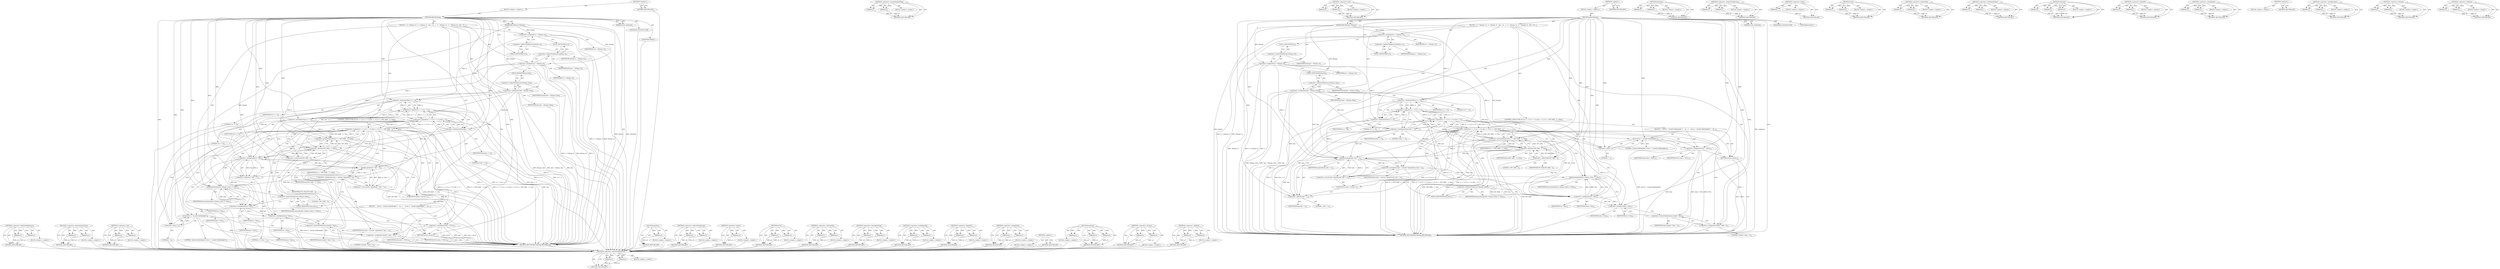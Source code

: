 digraph "&lt;operator&gt;.addition" {
vulnerable_177 [label=<(METHOD,&lt;operator&gt;.indirectIndexAccess)>];
vulnerable_178 [label=<(PARAM,p1)>];
vulnerable_179 [label=<(PARAM,p2)>];
vulnerable_180 [label=<(BLOCK,&lt;empty&gt;,&lt;empty&gt;)>];
vulnerable_181 [label=<(METHOD_RETURN,ANY)>];
vulnerable_128 [label=<(METHOD,&lt;operator&gt;.greaterEqualsThan)>];
vulnerable_129 [label=<(PARAM,p1)>];
vulnerable_130 [label=<(PARAM,p2)>];
vulnerable_131 [label=<(BLOCK,&lt;empty&gt;,&lt;empty&gt;)>];
vulnerable_132 [label=<(METHOD_RETURN,ANY)>];
vulnerable_152 [label=<(METHOD,&lt;operator&gt;.cast)>];
vulnerable_153 [label=<(PARAM,p1)>];
vulnerable_154 [label=<(PARAM,p2)>];
vulnerable_155 [label=<(BLOCK,&lt;empty&gt;,&lt;empty&gt;)>];
vulnerable_156 [label=<(METHOD_RETURN,ANY)>];
vulnerable_6 [label=<(METHOD,&lt;global&gt;)<SUB>1</SUB>>];
vulnerable_7 [label=<(BLOCK,&lt;empty&gt;,&lt;empty&gt;)<SUB>1</SUB>>];
vulnerable_8 [label=<(METHOD,JBIG2Bitmap)<SUB>1</SUB>>];
vulnerable_9 [label=<(PARAM,Guint segNumA)<SUB>1</SUB>>];
vulnerable_10 [label=<(PARAM,JBIG2Bitmap *bitmap)<SUB>1</SUB>>];
vulnerable_11 [label=<(BLOCK,{
  w = bitmap-&gt;w;
  h = bitmap-&gt;h;
  line = bi...,{
  w = bitmap-&gt;w;
  h = bitmap-&gt;h;
  line = bi...)<SUB>3</SUB>>];
vulnerable_12 [label=<(&lt;operator&gt;.assignment,w = bitmap-&gt;w)<SUB>4</SUB>>];
vulnerable_13 [label=<(IDENTIFIER,w,w = bitmap-&gt;w)<SUB>4</SUB>>];
vulnerable_14 [label=<(&lt;operator&gt;.indirectFieldAccess,bitmap-&gt;w)<SUB>4</SUB>>];
vulnerable_15 [label=<(IDENTIFIER,bitmap,w = bitmap-&gt;w)<SUB>4</SUB>>];
vulnerable_16 [label=<(FIELD_IDENTIFIER,w,w)<SUB>4</SUB>>];
vulnerable_17 [label=<(&lt;operator&gt;.assignment,h = bitmap-&gt;h)<SUB>5</SUB>>];
vulnerable_18 [label=<(IDENTIFIER,h,h = bitmap-&gt;h)<SUB>5</SUB>>];
vulnerable_19 [label=<(&lt;operator&gt;.indirectFieldAccess,bitmap-&gt;h)<SUB>5</SUB>>];
vulnerable_20 [label=<(IDENTIFIER,bitmap,h = bitmap-&gt;h)<SUB>5</SUB>>];
vulnerable_21 [label=<(FIELD_IDENTIFIER,h,h)<SUB>5</SUB>>];
vulnerable_22 [label=<(&lt;operator&gt;.assignment,line = bitmap-&gt;line)<SUB>6</SUB>>];
vulnerable_23 [label=<(IDENTIFIER,line,line = bitmap-&gt;line)<SUB>6</SUB>>];
vulnerable_24 [label=<(&lt;operator&gt;.indirectFieldAccess,bitmap-&gt;line)<SUB>6</SUB>>];
vulnerable_25 [label=<(IDENTIFIER,bitmap,line = bitmap-&gt;line)<SUB>6</SUB>>];
vulnerable_26 [label=<(FIELD_IDENTIFIER,line,line)<SUB>6</SUB>>];
vulnerable_27 [label=<(CONTROL_STRUCTURE,IF,if (w &lt;= 0 || h &lt;= 0 || line &lt;= 0 || h &gt;= (INT_MAX - 1) / line))<SUB>8</SUB>>];
vulnerable_28 [label=<(&lt;operator&gt;.logicalOr,w &lt;= 0 || h &lt;= 0 || line &lt;= 0 || h &gt;= (INT_MAX ...)<SUB>8</SUB>>];
vulnerable_29 [label=<(&lt;operator&gt;.logicalOr,w &lt;= 0 || h &lt;= 0 || line &lt;= 0)<SUB>8</SUB>>];
vulnerable_30 [label=<(&lt;operator&gt;.logicalOr,w &lt;= 0 || h &lt;= 0)<SUB>8</SUB>>];
vulnerable_31 [label=<(&lt;operator&gt;.lessEqualsThan,w &lt;= 0)<SUB>8</SUB>>];
vulnerable_32 [label=<(IDENTIFIER,w,w &lt;= 0)<SUB>8</SUB>>];
vulnerable_33 [label=<(LITERAL,0,w &lt;= 0)<SUB>8</SUB>>];
vulnerable_34 [label=<(&lt;operator&gt;.lessEqualsThan,h &lt;= 0)<SUB>8</SUB>>];
vulnerable_35 [label=<(IDENTIFIER,h,h &lt;= 0)<SUB>8</SUB>>];
vulnerable_36 [label=<(LITERAL,0,h &lt;= 0)<SUB>8</SUB>>];
vulnerable_37 [label=<(&lt;operator&gt;.lessEqualsThan,line &lt;= 0)<SUB>8</SUB>>];
vulnerable_38 [label=<(IDENTIFIER,line,line &lt;= 0)<SUB>8</SUB>>];
vulnerable_39 [label=<(LITERAL,0,line &lt;= 0)<SUB>8</SUB>>];
vulnerable_40 [label=<(&lt;operator&gt;.greaterEqualsThan,h &gt;= (INT_MAX - 1) / line)<SUB>8</SUB>>];
vulnerable_41 [label=<(IDENTIFIER,h,h &gt;= (INT_MAX - 1) / line)<SUB>8</SUB>>];
vulnerable_42 [label=<(&lt;operator&gt;.division,(INT_MAX - 1) / line)<SUB>8</SUB>>];
vulnerable_43 [label=<(&lt;operator&gt;.subtraction,INT_MAX - 1)<SUB>8</SUB>>];
vulnerable_44 [label=<(IDENTIFIER,INT_MAX,INT_MAX - 1)<SUB>8</SUB>>];
vulnerable_45 [label=<(LITERAL,1,INT_MAX - 1)<SUB>8</SUB>>];
vulnerable_46 [label=<(IDENTIFIER,line,(INT_MAX - 1) / line)<SUB>8</SUB>>];
vulnerable_47 [label=<(BLOCK,{
    error(-1, &quot;invalid width/height&quot;);
    da...,{
    error(-1, &quot;invalid width/height&quot;);
    da...)<SUB>8</SUB>>];
vulnerable_48 [label=<(error,error(-1, &quot;invalid width/height&quot;))<SUB>9</SUB>>];
vulnerable_49 [label=<(&lt;operator&gt;.minus,-1)<SUB>9</SUB>>];
vulnerable_50 [label=<(LITERAL,1,-1)<SUB>9</SUB>>];
vulnerable_51 [label=<(LITERAL,&quot;invalid width/height&quot;,error(-1, &quot;invalid width/height&quot;))<SUB>9</SUB>>];
vulnerable_52 [label=<(&lt;operator&gt;.assignment,data = NULL)<SUB>10</SUB>>];
vulnerable_53 [label=<(IDENTIFIER,data,data = NULL)<SUB>10</SUB>>];
vulnerable_54 [label=<(IDENTIFIER,NULL,data = NULL)<SUB>10</SUB>>];
vulnerable_55 [label=<(RETURN,return;,return;)<SUB>11</SUB>>];
vulnerable_56 [label=<(&lt;operator&gt;.assignment,data = (Guchar *)gmalloc(h * line + 1))<SUB>13</SUB>>];
vulnerable_57 [label=<(IDENTIFIER,data,data = (Guchar *)gmalloc(h * line + 1))<SUB>13</SUB>>];
vulnerable_58 [label=<(&lt;operator&gt;.cast,(Guchar *)gmalloc(h * line + 1))<SUB>13</SUB>>];
vulnerable_59 [label=<(UNKNOWN,Guchar *,Guchar *)<SUB>13</SUB>>];
vulnerable_60 [label=<(gmalloc,gmalloc(h * line + 1))<SUB>13</SUB>>];
vulnerable_61 [label=<(&lt;operator&gt;.addition,h * line + 1)<SUB>13</SUB>>];
vulnerable_62 [label=<(&lt;operator&gt;.multiplication,h * line)<SUB>13</SUB>>];
vulnerable_63 [label=<(IDENTIFIER,h,h * line)<SUB>13</SUB>>];
vulnerable_64 [label=<(IDENTIFIER,line,h * line)<SUB>13</SUB>>];
vulnerable_65 [label=<(LITERAL,1,h * line + 1)<SUB>13</SUB>>];
vulnerable_66 [label=<(memcpy,memcpy(data, bitmap-&gt;data, h * line))<SUB>14</SUB>>];
vulnerable_67 [label=<(IDENTIFIER,data,memcpy(data, bitmap-&gt;data, h * line))<SUB>14</SUB>>];
vulnerable_68 [label=<(&lt;operator&gt;.indirectFieldAccess,bitmap-&gt;data)<SUB>14</SUB>>];
vulnerable_69 [label=<(IDENTIFIER,bitmap,memcpy(data, bitmap-&gt;data, h * line))<SUB>14</SUB>>];
vulnerable_70 [label=<(FIELD_IDENTIFIER,data,data)<SUB>14</SUB>>];
vulnerable_71 [label=<(&lt;operator&gt;.multiplication,h * line)<SUB>14</SUB>>];
vulnerable_72 [label=<(IDENTIFIER,h,h * line)<SUB>14</SUB>>];
vulnerable_73 [label=<(IDENTIFIER,line,h * line)<SUB>14</SUB>>];
vulnerable_74 [label=<(&lt;operator&gt;.assignment,data[h * line] = 0)<SUB>15</SUB>>];
vulnerable_75 [label=<(&lt;operator&gt;.indirectIndexAccess,data[h * line])<SUB>15</SUB>>];
vulnerable_76 [label=<(IDENTIFIER,data,data[h * line] = 0)<SUB>15</SUB>>];
vulnerable_77 [label=<(&lt;operator&gt;.multiplication,h * line)<SUB>15</SUB>>];
vulnerable_78 [label=<(IDENTIFIER,h,h * line)<SUB>15</SUB>>];
vulnerable_79 [label=<(IDENTIFIER,line,h * line)<SUB>15</SUB>>];
vulnerable_80 [label=<(LITERAL,0,data[h * line] = 0)<SUB>15</SUB>>];
vulnerable_81 [label=<(MODIFIER,CONSTRUCTOR)>];
vulnerable_82 [label=<(MODIFIER,PUBLIC)>];
vulnerable_83 [label=<(METHOD_RETURN,JBIG2Bitmap.JBIG2Bitmap)<SUB>1</SUB>>];
vulnerable_85 [label=<(METHOD_RETURN,ANY)<SUB>1</SUB>>];
vulnerable_157 [label=<(METHOD,gmalloc)>];
vulnerable_158 [label=<(PARAM,p1)>];
vulnerable_159 [label=<(BLOCK,&lt;empty&gt;,&lt;empty&gt;)>];
vulnerable_160 [label=<(METHOD_RETURN,ANY)>];
vulnerable_113 [label=<(METHOD,&lt;operator&gt;.indirectFieldAccess)>];
vulnerable_114 [label=<(PARAM,p1)>];
vulnerable_115 [label=<(PARAM,p2)>];
vulnerable_116 [label=<(BLOCK,&lt;empty&gt;,&lt;empty&gt;)>];
vulnerable_117 [label=<(METHOD_RETURN,ANY)>];
vulnerable_148 [label=<(METHOD,&lt;operator&gt;.minus)>];
vulnerable_149 [label=<(PARAM,p1)>];
vulnerable_150 [label=<(BLOCK,&lt;empty&gt;,&lt;empty&gt;)>];
vulnerable_151 [label=<(METHOD_RETURN,ANY)>];
vulnerable_143 [label=<(METHOD,error)>];
vulnerable_144 [label=<(PARAM,p1)>];
vulnerable_145 [label=<(PARAM,p2)>];
vulnerable_146 [label=<(BLOCK,&lt;empty&gt;,&lt;empty&gt;)>];
vulnerable_147 [label=<(METHOD_RETURN,ANY)>];
vulnerable_138 [label=<(METHOD,&lt;operator&gt;.subtraction)>];
vulnerable_139 [label=<(PARAM,p1)>];
vulnerable_140 [label=<(PARAM,p2)>];
vulnerable_141 [label=<(BLOCK,&lt;empty&gt;,&lt;empty&gt;)>];
vulnerable_142 [label=<(METHOD_RETURN,ANY)>];
vulnerable_123 [label=<(METHOD,&lt;operator&gt;.lessEqualsThan)>];
vulnerable_124 [label=<(PARAM,p1)>];
vulnerable_125 [label=<(PARAM,p2)>];
vulnerable_126 [label=<(BLOCK,&lt;empty&gt;,&lt;empty&gt;)>];
vulnerable_127 [label=<(METHOD_RETURN,ANY)>];
vulnerable_166 [label=<(METHOD,&lt;operator&gt;.multiplication)>];
vulnerable_167 [label=<(PARAM,p1)>];
vulnerable_168 [label=<(PARAM,p2)>];
vulnerable_169 [label=<(BLOCK,&lt;empty&gt;,&lt;empty&gt;)>];
vulnerable_170 [label=<(METHOD_RETURN,ANY)>];
vulnerable_118 [label=<(METHOD,&lt;operator&gt;.logicalOr)>];
vulnerable_119 [label=<(PARAM,p1)>];
vulnerable_120 [label=<(PARAM,p2)>];
vulnerable_121 [label=<(BLOCK,&lt;empty&gt;,&lt;empty&gt;)>];
vulnerable_122 [label=<(METHOD_RETURN,ANY)>];
vulnerable_108 [label=<(METHOD,&lt;operator&gt;.assignment)>];
vulnerable_109 [label=<(PARAM,p1)>];
vulnerable_110 [label=<(PARAM,p2)>];
vulnerable_111 [label=<(BLOCK,&lt;empty&gt;,&lt;empty&gt;)>];
vulnerable_112 [label=<(METHOD_RETURN,ANY)>];
vulnerable_102 [label=<(METHOD,&lt;global&gt;)<SUB>1</SUB>>];
vulnerable_103 [label=<(BLOCK,&lt;empty&gt;,&lt;empty&gt;)>];
vulnerable_104 [label=<(METHOD_RETURN,ANY)>];
vulnerable_171 [label=<(METHOD,memcpy)>];
vulnerable_172 [label=<(PARAM,p1)>];
vulnerable_173 [label=<(PARAM,p2)>];
vulnerable_174 [label=<(PARAM,p3)>];
vulnerable_175 [label=<(BLOCK,&lt;empty&gt;,&lt;empty&gt;)>];
vulnerable_176 [label=<(METHOD_RETURN,ANY)>];
vulnerable_133 [label=<(METHOD,&lt;operator&gt;.division)>];
vulnerable_134 [label=<(PARAM,p1)>];
vulnerable_135 [label=<(PARAM,p2)>];
vulnerable_136 [label=<(BLOCK,&lt;empty&gt;,&lt;empty&gt;)>];
vulnerable_137 [label=<(METHOD_RETURN,ANY)>];
vulnerable_161 [label=<(METHOD,&lt;operator&gt;.addition)>];
vulnerable_162 [label=<(PARAM,p1)>];
vulnerable_163 [label=<(PARAM,p2)>];
vulnerable_164 [label=<(BLOCK,&lt;empty&gt;,&lt;empty&gt;)>];
vulnerable_165 [label=<(METHOD_RETURN,ANY)>];
fixed_177 [label=<(METHOD,&lt;operator&gt;.indirectIndexAccess)>];
fixed_178 [label=<(PARAM,p1)>];
fixed_179 [label=<(PARAM,p2)>];
fixed_180 [label=<(BLOCK,&lt;empty&gt;,&lt;empty&gt;)>];
fixed_181 [label=<(METHOD_RETURN,ANY)>];
fixed_127 [label=<(METHOD,&lt;operator&gt;.greaterEqualsThan)>];
fixed_128 [label=<(PARAM,p1)>];
fixed_129 [label=<(PARAM,p2)>];
fixed_130 [label=<(BLOCK,&lt;empty&gt;,&lt;empty&gt;)>];
fixed_131 [label=<(METHOD_RETURN,ANY)>];
fixed_151 [label=<(METHOD,&lt;operator&gt;.cast)>];
fixed_152 [label=<(PARAM,p1)>];
fixed_153 [label=<(PARAM,p2)>];
fixed_154 [label=<(BLOCK,&lt;empty&gt;,&lt;empty&gt;)>];
fixed_155 [label=<(METHOD_RETURN,ANY)>];
fixed_6 [label=<(METHOD,&lt;global&gt;)<SUB>1</SUB>>];
fixed_7 [label=<(BLOCK,&lt;empty&gt;,&lt;empty&gt;)<SUB>1</SUB>>];
fixed_8 [label=<(METHOD,JBIG2Bitmap)<SUB>1</SUB>>];
fixed_9 [label=<(PARAM,Guint segNumA)<SUB>1</SUB>>];
fixed_10 [label=<(PARAM,JBIG2Bitmap *bitmap)<SUB>1</SUB>>];
fixed_11 [label=<(BLOCK,{
  w = bitmap-&gt;w;
  h = bitmap-&gt;h;
  line = bi...,{
  w = bitmap-&gt;w;
  h = bitmap-&gt;h;
  line = bi...)<SUB>3</SUB>>];
fixed_12 [label=<(&lt;operator&gt;.assignment,w = bitmap-&gt;w)<SUB>4</SUB>>];
fixed_13 [label=<(IDENTIFIER,w,w = bitmap-&gt;w)<SUB>4</SUB>>];
fixed_14 [label=<(&lt;operator&gt;.indirectFieldAccess,bitmap-&gt;w)<SUB>4</SUB>>];
fixed_15 [label=<(IDENTIFIER,bitmap,w = bitmap-&gt;w)<SUB>4</SUB>>];
fixed_16 [label=<(FIELD_IDENTIFIER,w,w)<SUB>4</SUB>>];
fixed_17 [label=<(&lt;operator&gt;.assignment,h = bitmap-&gt;h)<SUB>5</SUB>>];
fixed_18 [label=<(IDENTIFIER,h,h = bitmap-&gt;h)<SUB>5</SUB>>];
fixed_19 [label=<(&lt;operator&gt;.indirectFieldAccess,bitmap-&gt;h)<SUB>5</SUB>>];
fixed_20 [label=<(IDENTIFIER,bitmap,h = bitmap-&gt;h)<SUB>5</SUB>>];
fixed_21 [label=<(FIELD_IDENTIFIER,h,h)<SUB>5</SUB>>];
fixed_22 [label=<(&lt;operator&gt;.assignment,line = bitmap-&gt;line)<SUB>6</SUB>>];
fixed_23 [label=<(IDENTIFIER,line,line = bitmap-&gt;line)<SUB>6</SUB>>];
fixed_24 [label=<(&lt;operator&gt;.indirectFieldAccess,bitmap-&gt;line)<SUB>6</SUB>>];
fixed_25 [label=<(IDENTIFIER,bitmap,line = bitmap-&gt;line)<SUB>6</SUB>>];
fixed_26 [label=<(FIELD_IDENTIFIER,line,line)<SUB>6</SUB>>];
fixed_27 [label=<(CONTROL_STRUCTURE,IF,if (w &lt;= 0 || h &lt;= 0 || line &lt;= 0 || h &gt;= (INT_MAX - 1) / line))<SUB>8</SUB>>];
fixed_28 [label=<(&lt;operator&gt;.logicalOr,w &lt;= 0 || h &lt;= 0 || line &lt;= 0 || h &gt;= (INT_MAX ...)<SUB>8</SUB>>];
fixed_29 [label=<(&lt;operator&gt;.logicalOr,w &lt;= 0 || h &lt;= 0 || line &lt;= 0)<SUB>8</SUB>>];
fixed_30 [label=<(&lt;operator&gt;.logicalOr,w &lt;= 0 || h &lt;= 0)<SUB>8</SUB>>];
fixed_31 [label=<(&lt;operator&gt;.lessEqualsThan,w &lt;= 0)<SUB>8</SUB>>];
fixed_32 [label=<(IDENTIFIER,w,w &lt;= 0)<SUB>8</SUB>>];
fixed_33 [label=<(LITERAL,0,w &lt;= 0)<SUB>8</SUB>>];
fixed_34 [label=<(&lt;operator&gt;.lessEqualsThan,h &lt;= 0)<SUB>8</SUB>>];
fixed_35 [label=<(IDENTIFIER,h,h &lt;= 0)<SUB>8</SUB>>];
fixed_36 [label=<(LITERAL,0,h &lt;= 0)<SUB>8</SUB>>];
fixed_37 [label=<(&lt;operator&gt;.lessEqualsThan,line &lt;= 0)<SUB>8</SUB>>];
fixed_38 [label=<(IDENTIFIER,line,line &lt;= 0)<SUB>8</SUB>>];
fixed_39 [label=<(LITERAL,0,line &lt;= 0)<SUB>8</SUB>>];
fixed_40 [label=<(&lt;operator&gt;.greaterEqualsThan,h &gt;= (INT_MAX - 1) / line)<SUB>8</SUB>>];
fixed_41 [label=<(IDENTIFIER,h,h &gt;= (INT_MAX - 1) / line)<SUB>8</SUB>>];
fixed_42 [label=<(&lt;operator&gt;.division,(INT_MAX - 1) / line)<SUB>8</SUB>>];
fixed_43 [label=<(&lt;operator&gt;.subtraction,INT_MAX - 1)<SUB>8</SUB>>];
fixed_44 [label=<(IDENTIFIER,INT_MAX,INT_MAX - 1)<SUB>8</SUB>>];
fixed_45 [label=<(LITERAL,1,INT_MAX - 1)<SUB>8</SUB>>];
fixed_46 [label=<(IDENTIFIER,line,(INT_MAX - 1) / line)<SUB>8</SUB>>];
fixed_47 [label=<(BLOCK,{
    error(-1, &quot;invalid width/height&quot;);
    da...,{
    error(-1, &quot;invalid width/height&quot;);
    da...)<SUB>8</SUB>>];
fixed_48 [label=<(error,error(-1, &quot;invalid width/height&quot;))<SUB>9</SUB>>];
fixed_49 [label=<(&lt;operator&gt;.minus,-1)<SUB>9</SUB>>];
fixed_50 [label=<(LITERAL,1,-1)<SUB>9</SUB>>];
fixed_51 [label=<(LITERAL,&quot;invalid width/height&quot;,error(-1, &quot;invalid width/height&quot;))<SUB>9</SUB>>];
fixed_52 [label=<(&lt;operator&gt;.assignment,data = NULL)<SUB>10</SUB>>];
fixed_53 [label=<(IDENTIFIER,data,data = NULL)<SUB>10</SUB>>];
fixed_54 [label=<(IDENTIFIER,NULL,data = NULL)<SUB>10</SUB>>];
fixed_55 [label=<(RETURN,return;,return;)<SUB>11</SUB>>];
fixed_56 [label=<(&lt;operator&gt;.assignment,data = (Guchar *)gmallocn(h, line + 1))<SUB>13</SUB>>];
fixed_57 [label=<(IDENTIFIER,data,data = (Guchar *)gmallocn(h, line + 1))<SUB>13</SUB>>];
fixed_58 [label=<(&lt;operator&gt;.cast,(Guchar *)gmallocn(h, line + 1))<SUB>13</SUB>>];
fixed_59 [label=<(UNKNOWN,Guchar *,Guchar *)<SUB>13</SUB>>];
fixed_60 [label=<(gmallocn,gmallocn(h, line + 1))<SUB>13</SUB>>];
fixed_61 [label=<(IDENTIFIER,h,gmallocn(h, line + 1))<SUB>13</SUB>>];
fixed_62 [label=<(&lt;operator&gt;.addition,line + 1)<SUB>13</SUB>>];
fixed_63 [label=<(IDENTIFIER,line,line + 1)<SUB>13</SUB>>];
fixed_64 [label=<(LITERAL,1,line + 1)<SUB>13</SUB>>];
fixed_65 [label=<(memcpy,memcpy(data, bitmap-&gt;data, h * line))<SUB>14</SUB>>];
fixed_66 [label=<(IDENTIFIER,data,memcpy(data, bitmap-&gt;data, h * line))<SUB>14</SUB>>];
fixed_67 [label=<(&lt;operator&gt;.indirectFieldAccess,bitmap-&gt;data)<SUB>14</SUB>>];
fixed_68 [label=<(IDENTIFIER,bitmap,memcpy(data, bitmap-&gt;data, h * line))<SUB>14</SUB>>];
fixed_69 [label=<(FIELD_IDENTIFIER,data,data)<SUB>14</SUB>>];
fixed_70 [label=<(&lt;operator&gt;.multiplication,h * line)<SUB>14</SUB>>];
fixed_71 [label=<(IDENTIFIER,h,h * line)<SUB>14</SUB>>];
fixed_72 [label=<(IDENTIFIER,line,h * line)<SUB>14</SUB>>];
fixed_73 [label=<(&lt;operator&gt;.assignment,data[h * line] = 0)<SUB>15</SUB>>];
fixed_74 [label=<(&lt;operator&gt;.indirectIndexAccess,data[h * line])<SUB>15</SUB>>];
fixed_75 [label=<(IDENTIFIER,data,data[h * line] = 0)<SUB>15</SUB>>];
fixed_76 [label=<(&lt;operator&gt;.multiplication,h * line)<SUB>15</SUB>>];
fixed_77 [label=<(IDENTIFIER,h,h * line)<SUB>15</SUB>>];
fixed_78 [label=<(IDENTIFIER,line,h * line)<SUB>15</SUB>>];
fixed_79 [label=<(LITERAL,0,data[h * line] = 0)<SUB>15</SUB>>];
fixed_80 [label=<(MODIFIER,CONSTRUCTOR)>];
fixed_81 [label=<(MODIFIER,PUBLIC)>];
fixed_82 [label=<(METHOD_RETURN,JBIG2Bitmap.JBIG2Bitmap)<SUB>1</SUB>>];
fixed_84 [label=<(METHOD_RETURN,ANY)<SUB>1</SUB>>];
fixed_156 [label=<(METHOD,gmallocn)>];
fixed_157 [label=<(PARAM,p1)>];
fixed_158 [label=<(PARAM,p2)>];
fixed_159 [label=<(BLOCK,&lt;empty&gt;,&lt;empty&gt;)>];
fixed_160 [label=<(METHOD_RETURN,ANY)>];
fixed_112 [label=<(METHOD,&lt;operator&gt;.indirectFieldAccess)>];
fixed_113 [label=<(PARAM,p1)>];
fixed_114 [label=<(PARAM,p2)>];
fixed_115 [label=<(BLOCK,&lt;empty&gt;,&lt;empty&gt;)>];
fixed_116 [label=<(METHOD_RETURN,ANY)>];
fixed_147 [label=<(METHOD,&lt;operator&gt;.minus)>];
fixed_148 [label=<(PARAM,p1)>];
fixed_149 [label=<(BLOCK,&lt;empty&gt;,&lt;empty&gt;)>];
fixed_150 [label=<(METHOD_RETURN,ANY)>];
fixed_142 [label=<(METHOD,error)>];
fixed_143 [label=<(PARAM,p1)>];
fixed_144 [label=<(PARAM,p2)>];
fixed_145 [label=<(BLOCK,&lt;empty&gt;,&lt;empty&gt;)>];
fixed_146 [label=<(METHOD_RETURN,ANY)>];
fixed_137 [label=<(METHOD,&lt;operator&gt;.subtraction)>];
fixed_138 [label=<(PARAM,p1)>];
fixed_139 [label=<(PARAM,p2)>];
fixed_140 [label=<(BLOCK,&lt;empty&gt;,&lt;empty&gt;)>];
fixed_141 [label=<(METHOD_RETURN,ANY)>];
fixed_122 [label=<(METHOD,&lt;operator&gt;.lessEqualsThan)>];
fixed_123 [label=<(PARAM,p1)>];
fixed_124 [label=<(PARAM,p2)>];
fixed_125 [label=<(BLOCK,&lt;empty&gt;,&lt;empty&gt;)>];
fixed_126 [label=<(METHOD_RETURN,ANY)>];
fixed_166 [label=<(METHOD,memcpy)>];
fixed_167 [label=<(PARAM,p1)>];
fixed_168 [label=<(PARAM,p2)>];
fixed_169 [label=<(PARAM,p3)>];
fixed_170 [label=<(BLOCK,&lt;empty&gt;,&lt;empty&gt;)>];
fixed_171 [label=<(METHOD_RETURN,ANY)>];
fixed_117 [label=<(METHOD,&lt;operator&gt;.logicalOr)>];
fixed_118 [label=<(PARAM,p1)>];
fixed_119 [label=<(PARAM,p2)>];
fixed_120 [label=<(BLOCK,&lt;empty&gt;,&lt;empty&gt;)>];
fixed_121 [label=<(METHOD_RETURN,ANY)>];
fixed_107 [label=<(METHOD,&lt;operator&gt;.assignment)>];
fixed_108 [label=<(PARAM,p1)>];
fixed_109 [label=<(PARAM,p2)>];
fixed_110 [label=<(BLOCK,&lt;empty&gt;,&lt;empty&gt;)>];
fixed_111 [label=<(METHOD_RETURN,ANY)>];
fixed_101 [label=<(METHOD,&lt;global&gt;)<SUB>1</SUB>>];
fixed_102 [label=<(BLOCK,&lt;empty&gt;,&lt;empty&gt;)>];
fixed_103 [label=<(METHOD_RETURN,ANY)>];
fixed_172 [label=<(METHOD,&lt;operator&gt;.multiplication)>];
fixed_173 [label=<(PARAM,p1)>];
fixed_174 [label=<(PARAM,p2)>];
fixed_175 [label=<(BLOCK,&lt;empty&gt;,&lt;empty&gt;)>];
fixed_176 [label=<(METHOD_RETURN,ANY)>];
fixed_132 [label=<(METHOD,&lt;operator&gt;.division)>];
fixed_133 [label=<(PARAM,p1)>];
fixed_134 [label=<(PARAM,p2)>];
fixed_135 [label=<(BLOCK,&lt;empty&gt;,&lt;empty&gt;)>];
fixed_136 [label=<(METHOD_RETURN,ANY)>];
fixed_161 [label=<(METHOD,&lt;operator&gt;.addition)>];
fixed_162 [label=<(PARAM,p1)>];
fixed_163 [label=<(PARAM,p2)>];
fixed_164 [label=<(BLOCK,&lt;empty&gt;,&lt;empty&gt;)>];
fixed_165 [label=<(METHOD_RETURN,ANY)>];
vulnerable_177 -> vulnerable_178  [key=0, label="AST: "];
vulnerable_177 -> vulnerable_178  [key=1, label="DDG: "];
vulnerable_177 -> vulnerable_180  [key=0, label="AST: "];
vulnerable_177 -> vulnerable_179  [key=0, label="AST: "];
vulnerable_177 -> vulnerable_179  [key=1, label="DDG: "];
vulnerable_177 -> vulnerable_181  [key=0, label="AST: "];
vulnerable_177 -> vulnerable_181  [key=1, label="CFG: "];
vulnerable_178 -> vulnerable_181  [key=0, label="DDG: p1"];
vulnerable_179 -> vulnerable_181  [key=0, label="DDG: p2"];
vulnerable_180 -> fixed_177  [key=0];
vulnerable_181 -> fixed_177  [key=0];
vulnerable_128 -> vulnerable_129  [key=0, label="AST: "];
vulnerable_128 -> vulnerable_129  [key=1, label="DDG: "];
vulnerable_128 -> vulnerable_131  [key=0, label="AST: "];
vulnerable_128 -> vulnerable_130  [key=0, label="AST: "];
vulnerable_128 -> vulnerable_130  [key=1, label="DDG: "];
vulnerable_128 -> vulnerable_132  [key=0, label="AST: "];
vulnerable_128 -> vulnerable_132  [key=1, label="CFG: "];
vulnerable_129 -> vulnerable_132  [key=0, label="DDG: p1"];
vulnerable_130 -> vulnerable_132  [key=0, label="DDG: p2"];
vulnerable_131 -> fixed_177  [key=0];
vulnerable_132 -> fixed_177  [key=0];
vulnerable_152 -> vulnerable_153  [key=0, label="AST: "];
vulnerable_152 -> vulnerable_153  [key=1, label="DDG: "];
vulnerable_152 -> vulnerable_155  [key=0, label="AST: "];
vulnerable_152 -> vulnerable_154  [key=0, label="AST: "];
vulnerable_152 -> vulnerable_154  [key=1, label="DDG: "];
vulnerable_152 -> vulnerable_156  [key=0, label="AST: "];
vulnerable_152 -> vulnerable_156  [key=1, label="CFG: "];
vulnerable_153 -> vulnerable_156  [key=0, label="DDG: p1"];
vulnerable_154 -> vulnerable_156  [key=0, label="DDG: p2"];
vulnerable_155 -> fixed_177  [key=0];
vulnerable_156 -> fixed_177  [key=0];
vulnerable_6 -> vulnerable_7  [key=0, label="AST: "];
vulnerable_6 -> vulnerable_85  [key=0, label="AST: "];
vulnerable_6 -> vulnerable_85  [key=1, label="CFG: "];
vulnerable_7 -> vulnerable_8  [key=0, label="AST: "];
vulnerable_8 -> vulnerable_9  [key=0, label="AST: "];
vulnerable_8 -> vulnerable_9  [key=1, label="DDG: "];
vulnerable_8 -> vulnerable_10  [key=0, label="AST: "];
vulnerable_8 -> vulnerable_10  [key=1, label="DDG: "];
vulnerable_8 -> vulnerable_11  [key=0, label="AST: "];
vulnerable_8 -> vulnerable_81  [key=0, label="AST: "];
vulnerable_8 -> vulnerable_82  [key=0, label="AST: "];
vulnerable_8 -> vulnerable_83  [key=0, label="AST: "];
vulnerable_8 -> vulnerable_16  [key=0, label="CFG: "];
vulnerable_8 -> vulnerable_74  [key=0, label="DDG: "];
vulnerable_8 -> vulnerable_66  [key=0, label="DDG: "];
vulnerable_8 -> vulnerable_52  [key=0, label="DDG: "];
vulnerable_8 -> vulnerable_55  [key=0, label="DDG: "];
vulnerable_8 -> vulnerable_71  [key=0, label="DDG: "];
vulnerable_8 -> vulnerable_40  [key=0, label="DDG: "];
vulnerable_8 -> vulnerable_48  [key=0, label="DDG: "];
vulnerable_8 -> vulnerable_60  [key=0, label="DDG: "];
vulnerable_8 -> vulnerable_77  [key=0, label="DDG: "];
vulnerable_8 -> vulnerable_37  [key=0, label="DDG: "];
vulnerable_8 -> vulnerable_42  [key=0, label="DDG: "];
vulnerable_8 -> vulnerable_49  [key=0, label="DDG: "];
vulnerable_8 -> vulnerable_61  [key=0, label="DDG: "];
vulnerable_8 -> vulnerable_31  [key=0, label="DDG: "];
vulnerable_8 -> vulnerable_34  [key=0, label="DDG: "];
vulnerable_8 -> vulnerable_43  [key=0, label="DDG: "];
vulnerable_8 -> vulnerable_62  [key=0, label="DDG: "];
vulnerable_9 -> vulnerable_83  [key=0, label="DDG: segNumA"];
vulnerable_10 -> vulnerable_83  [key=0, label="DDG: bitmap"];
vulnerable_10 -> vulnerable_12  [key=0, label="DDG: bitmap"];
vulnerable_10 -> vulnerable_17  [key=0, label="DDG: bitmap"];
vulnerable_10 -> vulnerable_22  [key=0, label="DDG: bitmap"];
vulnerable_10 -> vulnerable_66  [key=0, label="DDG: bitmap"];
vulnerable_11 -> vulnerable_12  [key=0, label="AST: "];
vulnerable_11 -> vulnerable_17  [key=0, label="AST: "];
vulnerable_11 -> vulnerable_22  [key=0, label="AST: "];
vulnerable_11 -> vulnerable_27  [key=0, label="AST: "];
vulnerable_11 -> vulnerable_56  [key=0, label="AST: "];
vulnerable_11 -> vulnerable_66  [key=0, label="AST: "];
vulnerable_11 -> vulnerable_74  [key=0, label="AST: "];
vulnerable_12 -> vulnerable_13  [key=0, label="AST: "];
vulnerable_12 -> vulnerable_14  [key=0, label="AST: "];
vulnerable_12 -> vulnerable_21  [key=0, label="CFG: "];
vulnerable_12 -> vulnerable_83  [key=0, label="DDG: bitmap-&gt;w"];
vulnerable_12 -> vulnerable_83  [key=1, label="DDG: w = bitmap-&gt;w"];
vulnerable_12 -> vulnerable_31  [key=0, label="DDG: w"];
vulnerable_13 -> fixed_177  [key=0];
vulnerable_14 -> vulnerable_15  [key=0, label="AST: "];
vulnerable_14 -> vulnerable_16  [key=0, label="AST: "];
vulnerable_14 -> vulnerable_12  [key=0, label="CFG: "];
vulnerable_15 -> fixed_177  [key=0];
vulnerable_16 -> vulnerable_14  [key=0, label="CFG: "];
vulnerable_17 -> vulnerable_18  [key=0, label="AST: "];
vulnerable_17 -> vulnerable_19  [key=0, label="AST: "];
vulnerable_17 -> vulnerable_26  [key=0, label="CFG: "];
vulnerable_17 -> vulnerable_83  [key=0, label="DDG: h"];
vulnerable_17 -> vulnerable_83  [key=1, label="DDG: bitmap-&gt;h"];
vulnerable_17 -> vulnerable_83  [key=2, label="DDG: h = bitmap-&gt;h"];
vulnerable_17 -> vulnerable_40  [key=0, label="DDG: h"];
vulnerable_17 -> vulnerable_34  [key=0, label="DDG: h"];
vulnerable_17 -> vulnerable_62  [key=0, label="DDG: h"];
vulnerable_18 -> fixed_177  [key=0];
vulnerable_19 -> vulnerable_20  [key=0, label="AST: "];
vulnerable_19 -> vulnerable_21  [key=0, label="AST: "];
vulnerable_19 -> vulnerable_17  [key=0, label="CFG: "];
vulnerable_20 -> fixed_177  [key=0];
vulnerable_21 -> vulnerable_19  [key=0, label="CFG: "];
vulnerable_22 -> vulnerable_23  [key=0, label="AST: "];
vulnerable_22 -> vulnerable_24  [key=0, label="AST: "];
vulnerable_22 -> vulnerable_31  [key=0, label="CFG: "];
vulnerable_22 -> vulnerable_83  [key=0, label="DDG: line"];
vulnerable_22 -> vulnerable_83  [key=1, label="DDG: bitmap-&gt;line"];
vulnerable_22 -> vulnerable_83  [key=2, label="DDG: line = bitmap-&gt;line"];
vulnerable_22 -> vulnerable_37  [key=0, label="DDG: line"];
vulnerable_22 -> vulnerable_42  [key=0, label="DDG: line"];
vulnerable_22 -> vulnerable_62  [key=0, label="DDG: line"];
vulnerable_23 -> fixed_177  [key=0];
vulnerable_24 -> vulnerable_25  [key=0, label="AST: "];
vulnerable_24 -> vulnerable_26  [key=0, label="AST: "];
vulnerable_24 -> vulnerable_22  [key=0, label="CFG: "];
vulnerable_25 -> fixed_177  [key=0];
vulnerable_26 -> vulnerable_24  [key=0, label="CFG: "];
vulnerable_27 -> vulnerable_28  [key=0, label="AST: "];
vulnerable_27 -> vulnerable_47  [key=0, label="AST: "];
vulnerable_28 -> vulnerable_29  [key=0, label="AST: "];
vulnerable_28 -> vulnerable_40  [key=0, label="AST: "];
vulnerable_28 -> vulnerable_49  [key=0, label="CFG: "];
vulnerable_28 -> vulnerable_49  [key=1, label="CDG: "];
vulnerable_28 -> vulnerable_59  [key=0, label="CFG: "];
vulnerable_28 -> vulnerable_59  [key=1, label="CDG: "];
vulnerable_28 -> vulnerable_83  [key=0, label="DDG: w &lt;= 0 || h &lt;= 0 || line &lt;= 0"];
vulnerable_28 -> vulnerable_83  [key=1, label="DDG: h &gt;= (INT_MAX - 1) / line"];
vulnerable_28 -> vulnerable_83  [key=2, label="DDG: w &lt;= 0 || h &lt;= 0 || line &lt;= 0 || h &gt;= (INT_MAX - 1) / line"];
vulnerable_28 -> vulnerable_48  [key=0, label="CDG: "];
vulnerable_28 -> vulnerable_58  [key=0, label="CDG: "];
vulnerable_28 -> vulnerable_68  [key=0, label="CDG: "];
vulnerable_28 -> vulnerable_60  [key=0, label="CDG: "];
vulnerable_28 -> vulnerable_61  [key=0, label="CDG: "];
vulnerable_28 -> vulnerable_77  [key=0, label="CDG: "];
vulnerable_28 -> vulnerable_66  [key=0, label="CDG: "];
vulnerable_28 -> vulnerable_71  [key=0, label="CDG: "];
vulnerable_28 -> vulnerable_75  [key=0, label="CDG: "];
vulnerable_28 -> vulnerable_52  [key=0, label="CDG: "];
vulnerable_28 -> vulnerable_56  [key=0, label="CDG: "];
vulnerable_28 -> vulnerable_70  [key=0, label="CDG: "];
vulnerable_28 -> vulnerable_74  [key=0, label="CDG: "];
vulnerable_28 -> vulnerable_55  [key=0, label="CDG: "];
vulnerable_28 -> vulnerable_62  [key=0, label="CDG: "];
vulnerable_29 -> vulnerable_30  [key=0, label="AST: "];
vulnerable_29 -> vulnerable_37  [key=0, label="AST: "];
vulnerable_29 -> vulnerable_28  [key=0, label="CFG: "];
vulnerable_29 -> vulnerable_28  [key=1, label="DDG: w &lt;= 0 || h &lt;= 0"];
vulnerable_29 -> vulnerable_28  [key=2, label="DDG: line &lt;= 0"];
vulnerable_29 -> vulnerable_43  [key=0, label="CFG: "];
vulnerable_29 -> vulnerable_43  [key=1, label="CDG: "];
vulnerable_29 -> vulnerable_83  [key=0, label="DDG: w &lt;= 0 || h &lt;= 0"];
vulnerable_29 -> vulnerable_83  [key=1, label="DDG: line &lt;= 0"];
vulnerable_29 -> vulnerable_42  [key=0, label="CDG: "];
vulnerable_29 -> vulnerable_40  [key=0, label="CDG: "];
vulnerable_30 -> vulnerable_31  [key=0, label="AST: "];
vulnerable_30 -> vulnerable_34  [key=0, label="AST: "];
vulnerable_30 -> vulnerable_29  [key=0, label="CFG: "];
vulnerable_30 -> vulnerable_29  [key=1, label="DDG: w &lt;= 0"];
vulnerable_30 -> vulnerable_29  [key=2, label="DDG: h &lt;= 0"];
vulnerable_30 -> vulnerable_37  [key=0, label="CFG: "];
vulnerable_30 -> vulnerable_37  [key=1, label="CDG: "];
vulnerable_30 -> vulnerable_83  [key=0, label="DDG: w &lt;= 0"];
vulnerable_30 -> vulnerable_83  [key=1, label="DDG: h &lt;= 0"];
vulnerable_31 -> vulnerable_32  [key=0, label="AST: "];
vulnerable_31 -> vulnerable_33  [key=0, label="AST: "];
vulnerable_31 -> vulnerable_30  [key=0, label="CFG: "];
vulnerable_31 -> vulnerable_30  [key=1, label="DDG: w"];
vulnerable_31 -> vulnerable_30  [key=2, label="DDG: 0"];
vulnerable_31 -> vulnerable_34  [key=0, label="CFG: "];
vulnerable_31 -> vulnerable_34  [key=1, label="CDG: "];
vulnerable_31 -> vulnerable_83  [key=0, label="DDG: w"];
vulnerable_32 -> fixed_177  [key=0];
vulnerable_33 -> fixed_177  [key=0];
vulnerable_34 -> vulnerable_35  [key=0, label="AST: "];
vulnerable_34 -> vulnerable_36  [key=0, label="AST: "];
vulnerable_34 -> vulnerable_30  [key=0, label="CFG: "];
vulnerable_34 -> vulnerable_30  [key=1, label="DDG: h"];
vulnerable_34 -> vulnerable_30  [key=2, label="DDG: 0"];
vulnerable_34 -> vulnerable_83  [key=0, label="DDG: h"];
vulnerable_34 -> vulnerable_40  [key=0, label="DDG: h"];
vulnerable_34 -> vulnerable_62  [key=0, label="DDG: h"];
vulnerable_35 -> fixed_177  [key=0];
vulnerable_36 -> fixed_177  [key=0];
vulnerable_37 -> vulnerable_38  [key=0, label="AST: "];
vulnerable_37 -> vulnerable_39  [key=0, label="AST: "];
vulnerable_37 -> vulnerable_29  [key=0, label="CFG: "];
vulnerable_37 -> vulnerable_29  [key=1, label="DDG: line"];
vulnerable_37 -> vulnerable_29  [key=2, label="DDG: 0"];
vulnerable_37 -> vulnerable_83  [key=0, label="DDG: line"];
vulnerable_37 -> vulnerable_42  [key=0, label="DDG: line"];
vulnerable_37 -> vulnerable_62  [key=0, label="DDG: line"];
vulnerable_38 -> fixed_177  [key=0];
vulnerable_39 -> fixed_177  [key=0];
vulnerable_40 -> vulnerable_41  [key=0, label="AST: "];
vulnerable_40 -> vulnerable_42  [key=0, label="AST: "];
vulnerable_40 -> vulnerable_28  [key=0, label="CFG: "];
vulnerable_40 -> vulnerable_28  [key=1, label="DDG: h"];
vulnerable_40 -> vulnerable_28  [key=2, label="DDG: (INT_MAX - 1) / line"];
vulnerable_40 -> vulnerable_83  [key=0, label="DDG: h"];
vulnerable_40 -> vulnerable_83  [key=1, label="DDG: (INT_MAX - 1) / line"];
vulnerable_40 -> vulnerable_62  [key=0, label="DDG: h"];
vulnerable_41 -> fixed_177  [key=0];
vulnerable_42 -> vulnerable_43  [key=0, label="AST: "];
vulnerable_42 -> vulnerable_46  [key=0, label="AST: "];
vulnerable_42 -> vulnerable_40  [key=0, label="CFG: "];
vulnerable_42 -> vulnerable_40  [key=1, label="DDG: INT_MAX - 1"];
vulnerable_42 -> vulnerable_40  [key=2, label="DDG: line"];
vulnerable_42 -> vulnerable_83  [key=0, label="DDG: INT_MAX - 1"];
vulnerable_42 -> vulnerable_83  [key=1, label="DDG: line"];
vulnerable_42 -> vulnerable_62  [key=0, label="DDG: line"];
vulnerable_43 -> vulnerable_44  [key=0, label="AST: "];
vulnerable_43 -> vulnerable_45  [key=0, label="AST: "];
vulnerable_43 -> vulnerable_42  [key=0, label="CFG: "];
vulnerable_43 -> vulnerable_42  [key=1, label="DDG: INT_MAX"];
vulnerable_43 -> vulnerable_42  [key=2, label="DDG: 1"];
vulnerable_43 -> vulnerable_83  [key=0, label="DDG: INT_MAX"];
vulnerable_44 -> fixed_177  [key=0];
vulnerable_45 -> fixed_177  [key=0];
vulnerable_46 -> fixed_177  [key=0];
vulnerable_47 -> vulnerable_48  [key=0, label="AST: "];
vulnerable_47 -> vulnerable_52  [key=0, label="AST: "];
vulnerable_47 -> vulnerable_55  [key=0, label="AST: "];
vulnerable_48 -> vulnerable_49  [key=0, label="AST: "];
vulnerable_48 -> vulnerable_51  [key=0, label="AST: "];
vulnerable_48 -> vulnerable_52  [key=0, label="CFG: "];
vulnerable_48 -> vulnerable_83  [key=0, label="DDG: -1"];
vulnerable_48 -> vulnerable_83  [key=1, label="DDG: error(-1, &quot;invalid width/height&quot;)"];
vulnerable_49 -> vulnerable_50  [key=0, label="AST: "];
vulnerable_49 -> vulnerable_48  [key=0, label="CFG: "];
vulnerable_49 -> vulnerable_48  [key=1, label="DDG: 1"];
vulnerable_50 -> fixed_177  [key=0];
vulnerable_51 -> fixed_177  [key=0];
vulnerable_52 -> vulnerable_53  [key=0, label="AST: "];
vulnerable_52 -> vulnerable_54  [key=0, label="AST: "];
vulnerable_52 -> vulnerable_55  [key=0, label="CFG: "];
vulnerable_52 -> vulnerable_83  [key=0, label="DDG: data"];
vulnerable_52 -> vulnerable_83  [key=1, label="DDG: data = NULL"];
vulnerable_52 -> vulnerable_83  [key=2, label="DDG: NULL"];
vulnerable_53 -> fixed_177  [key=0];
vulnerable_54 -> fixed_177  [key=0];
vulnerable_55 -> vulnerable_83  [key=0, label="CFG: "];
vulnerable_55 -> vulnerable_83  [key=1, label="DDG: &lt;RET&gt;"];
vulnerable_56 -> vulnerable_57  [key=0, label="AST: "];
vulnerable_56 -> vulnerable_58  [key=0, label="AST: "];
vulnerable_56 -> vulnerable_70  [key=0, label="CFG: "];
vulnerable_56 -> vulnerable_66  [key=0, label="DDG: data"];
vulnerable_57 -> fixed_177  [key=0];
vulnerable_58 -> vulnerable_59  [key=0, label="AST: "];
vulnerable_58 -> vulnerable_60  [key=0, label="AST: "];
vulnerable_58 -> vulnerable_56  [key=0, label="CFG: "];
vulnerable_59 -> vulnerable_62  [key=0, label="CFG: "];
vulnerable_60 -> vulnerable_61  [key=0, label="AST: "];
vulnerable_60 -> vulnerable_58  [key=0, label="CFG: "];
vulnerable_60 -> vulnerable_58  [key=1, label="DDG: h * line + 1"];
vulnerable_60 -> vulnerable_56  [key=0, label="DDG: h * line + 1"];
vulnerable_61 -> vulnerable_62  [key=0, label="AST: "];
vulnerable_61 -> vulnerable_65  [key=0, label="AST: "];
vulnerable_61 -> vulnerable_60  [key=0, label="CFG: "];
vulnerable_62 -> vulnerable_63  [key=0, label="AST: "];
vulnerable_62 -> vulnerable_64  [key=0, label="AST: "];
vulnerable_62 -> vulnerable_61  [key=0, label="CFG: "];
vulnerable_62 -> vulnerable_61  [key=1, label="DDG: h"];
vulnerable_62 -> vulnerable_61  [key=2, label="DDG: line"];
vulnerable_62 -> vulnerable_71  [key=0, label="DDG: h"];
vulnerable_62 -> vulnerable_71  [key=1, label="DDG: line"];
vulnerable_62 -> vulnerable_60  [key=0, label="DDG: h"];
vulnerable_62 -> vulnerable_60  [key=1, label="DDG: line"];
vulnerable_63 -> fixed_177  [key=0];
vulnerable_64 -> fixed_177  [key=0];
vulnerable_65 -> fixed_177  [key=0];
vulnerable_66 -> vulnerable_67  [key=0, label="AST: "];
vulnerable_66 -> vulnerable_68  [key=0, label="AST: "];
vulnerable_66 -> vulnerable_71  [key=0, label="AST: "];
vulnerable_66 -> vulnerable_77  [key=0, label="CFG: "];
vulnerable_67 -> fixed_177  [key=0];
vulnerable_68 -> vulnerable_69  [key=0, label="AST: "];
vulnerable_68 -> vulnerable_70  [key=0, label="AST: "];
vulnerable_68 -> vulnerable_71  [key=0, label="CFG: "];
vulnerable_69 -> fixed_177  [key=0];
vulnerable_70 -> vulnerable_68  [key=0, label="CFG: "];
vulnerable_71 -> vulnerable_72  [key=0, label="AST: "];
vulnerable_71 -> vulnerable_73  [key=0, label="AST: "];
vulnerable_71 -> vulnerable_66  [key=0, label="CFG: "];
vulnerable_71 -> vulnerable_66  [key=1, label="DDG: h"];
vulnerable_71 -> vulnerable_66  [key=2, label="DDG: line"];
vulnerable_71 -> vulnerable_77  [key=0, label="DDG: h"];
vulnerable_71 -> vulnerable_77  [key=1, label="DDG: line"];
vulnerable_72 -> fixed_177  [key=0];
vulnerable_73 -> fixed_177  [key=0];
vulnerable_74 -> vulnerable_75  [key=0, label="AST: "];
vulnerable_74 -> vulnerable_80  [key=0, label="AST: "];
vulnerable_74 -> vulnerable_83  [key=0, label="CFG: "];
vulnerable_75 -> vulnerable_76  [key=0, label="AST: "];
vulnerable_75 -> vulnerable_77  [key=0, label="AST: "];
vulnerable_75 -> vulnerable_74  [key=0, label="CFG: "];
vulnerable_76 -> fixed_177  [key=0];
vulnerable_77 -> vulnerable_78  [key=0, label="AST: "];
vulnerable_77 -> vulnerable_79  [key=0, label="AST: "];
vulnerable_77 -> vulnerable_75  [key=0, label="CFG: "];
vulnerable_78 -> fixed_177  [key=0];
vulnerable_79 -> fixed_177  [key=0];
vulnerable_80 -> fixed_177  [key=0];
vulnerable_81 -> fixed_177  [key=0];
vulnerable_82 -> fixed_177  [key=0];
vulnerable_83 -> fixed_177  [key=0];
vulnerable_85 -> fixed_177  [key=0];
vulnerable_157 -> vulnerable_158  [key=0, label="AST: "];
vulnerable_157 -> vulnerable_158  [key=1, label="DDG: "];
vulnerable_157 -> vulnerable_159  [key=0, label="AST: "];
vulnerable_157 -> vulnerable_160  [key=0, label="AST: "];
vulnerable_157 -> vulnerable_160  [key=1, label="CFG: "];
vulnerable_158 -> vulnerable_160  [key=0, label="DDG: p1"];
vulnerable_159 -> fixed_177  [key=0];
vulnerable_160 -> fixed_177  [key=0];
vulnerable_113 -> vulnerable_114  [key=0, label="AST: "];
vulnerable_113 -> vulnerable_114  [key=1, label="DDG: "];
vulnerable_113 -> vulnerable_116  [key=0, label="AST: "];
vulnerable_113 -> vulnerable_115  [key=0, label="AST: "];
vulnerable_113 -> vulnerable_115  [key=1, label="DDG: "];
vulnerable_113 -> vulnerable_117  [key=0, label="AST: "];
vulnerable_113 -> vulnerable_117  [key=1, label="CFG: "];
vulnerable_114 -> vulnerable_117  [key=0, label="DDG: p1"];
vulnerable_115 -> vulnerable_117  [key=0, label="DDG: p2"];
vulnerable_116 -> fixed_177  [key=0];
vulnerable_117 -> fixed_177  [key=0];
vulnerable_148 -> vulnerable_149  [key=0, label="AST: "];
vulnerable_148 -> vulnerable_149  [key=1, label="DDG: "];
vulnerable_148 -> vulnerable_150  [key=0, label="AST: "];
vulnerable_148 -> vulnerable_151  [key=0, label="AST: "];
vulnerable_148 -> vulnerable_151  [key=1, label="CFG: "];
vulnerable_149 -> vulnerable_151  [key=0, label="DDG: p1"];
vulnerable_150 -> fixed_177  [key=0];
vulnerable_151 -> fixed_177  [key=0];
vulnerable_143 -> vulnerable_144  [key=0, label="AST: "];
vulnerable_143 -> vulnerable_144  [key=1, label="DDG: "];
vulnerable_143 -> vulnerable_146  [key=0, label="AST: "];
vulnerable_143 -> vulnerable_145  [key=0, label="AST: "];
vulnerable_143 -> vulnerable_145  [key=1, label="DDG: "];
vulnerable_143 -> vulnerable_147  [key=0, label="AST: "];
vulnerable_143 -> vulnerable_147  [key=1, label="CFG: "];
vulnerable_144 -> vulnerable_147  [key=0, label="DDG: p1"];
vulnerable_145 -> vulnerable_147  [key=0, label="DDG: p2"];
vulnerable_146 -> fixed_177  [key=0];
vulnerable_147 -> fixed_177  [key=0];
vulnerable_138 -> vulnerable_139  [key=0, label="AST: "];
vulnerable_138 -> vulnerable_139  [key=1, label="DDG: "];
vulnerable_138 -> vulnerable_141  [key=0, label="AST: "];
vulnerable_138 -> vulnerable_140  [key=0, label="AST: "];
vulnerable_138 -> vulnerable_140  [key=1, label="DDG: "];
vulnerable_138 -> vulnerable_142  [key=0, label="AST: "];
vulnerable_138 -> vulnerable_142  [key=1, label="CFG: "];
vulnerable_139 -> vulnerable_142  [key=0, label="DDG: p1"];
vulnerable_140 -> vulnerable_142  [key=0, label="DDG: p2"];
vulnerable_141 -> fixed_177  [key=0];
vulnerable_142 -> fixed_177  [key=0];
vulnerable_123 -> vulnerable_124  [key=0, label="AST: "];
vulnerable_123 -> vulnerable_124  [key=1, label="DDG: "];
vulnerable_123 -> vulnerable_126  [key=0, label="AST: "];
vulnerable_123 -> vulnerable_125  [key=0, label="AST: "];
vulnerable_123 -> vulnerable_125  [key=1, label="DDG: "];
vulnerable_123 -> vulnerable_127  [key=0, label="AST: "];
vulnerable_123 -> vulnerable_127  [key=1, label="CFG: "];
vulnerable_124 -> vulnerable_127  [key=0, label="DDG: p1"];
vulnerable_125 -> vulnerable_127  [key=0, label="DDG: p2"];
vulnerable_126 -> fixed_177  [key=0];
vulnerable_127 -> fixed_177  [key=0];
vulnerable_166 -> vulnerable_167  [key=0, label="AST: "];
vulnerable_166 -> vulnerable_167  [key=1, label="DDG: "];
vulnerable_166 -> vulnerable_169  [key=0, label="AST: "];
vulnerable_166 -> vulnerable_168  [key=0, label="AST: "];
vulnerable_166 -> vulnerable_168  [key=1, label="DDG: "];
vulnerable_166 -> vulnerable_170  [key=0, label="AST: "];
vulnerable_166 -> vulnerable_170  [key=1, label="CFG: "];
vulnerable_167 -> vulnerable_170  [key=0, label="DDG: p1"];
vulnerable_168 -> vulnerable_170  [key=0, label="DDG: p2"];
vulnerable_169 -> fixed_177  [key=0];
vulnerable_170 -> fixed_177  [key=0];
vulnerable_118 -> vulnerable_119  [key=0, label="AST: "];
vulnerable_118 -> vulnerable_119  [key=1, label="DDG: "];
vulnerable_118 -> vulnerable_121  [key=0, label="AST: "];
vulnerable_118 -> vulnerable_120  [key=0, label="AST: "];
vulnerable_118 -> vulnerable_120  [key=1, label="DDG: "];
vulnerable_118 -> vulnerable_122  [key=0, label="AST: "];
vulnerable_118 -> vulnerable_122  [key=1, label="CFG: "];
vulnerable_119 -> vulnerable_122  [key=0, label="DDG: p1"];
vulnerable_120 -> vulnerable_122  [key=0, label="DDG: p2"];
vulnerable_121 -> fixed_177  [key=0];
vulnerable_122 -> fixed_177  [key=0];
vulnerable_108 -> vulnerable_109  [key=0, label="AST: "];
vulnerable_108 -> vulnerable_109  [key=1, label="DDG: "];
vulnerable_108 -> vulnerable_111  [key=0, label="AST: "];
vulnerable_108 -> vulnerable_110  [key=0, label="AST: "];
vulnerable_108 -> vulnerable_110  [key=1, label="DDG: "];
vulnerable_108 -> vulnerable_112  [key=0, label="AST: "];
vulnerable_108 -> vulnerable_112  [key=1, label="CFG: "];
vulnerable_109 -> vulnerable_112  [key=0, label="DDG: p1"];
vulnerable_110 -> vulnerable_112  [key=0, label="DDG: p2"];
vulnerable_111 -> fixed_177  [key=0];
vulnerable_112 -> fixed_177  [key=0];
vulnerable_102 -> vulnerable_103  [key=0, label="AST: "];
vulnerable_102 -> vulnerable_104  [key=0, label="AST: "];
vulnerable_102 -> vulnerable_104  [key=1, label="CFG: "];
vulnerable_103 -> fixed_177  [key=0];
vulnerable_104 -> fixed_177  [key=0];
vulnerable_171 -> vulnerable_172  [key=0, label="AST: "];
vulnerable_171 -> vulnerable_172  [key=1, label="DDG: "];
vulnerable_171 -> vulnerable_175  [key=0, label="AST: "];
vulnerable_171 -> vulnerable_173  [key=0, label="AST: "];
vulnerable_171 -> vulnerable_173  [key=1, label="DDG: "];
vulnerable_171 -> vulnerable_176  [key=0, label="AST: "];
vulnerable_171 -> vulnerable_176  [key=1, label="CFG: "];
vulnerable_171 -> vulnerable_174  [key=0, label="AST: "];
vulnerable_171 -> vulnerable_174  [key=1, label="DDG: "];
vulnerable_172 -> vulnerable_176  [key=0, label="DDG: p1"];
vulnerable_173 -> vulnerable_176  [key=0, label="DDG: p2"];
vulnerable_174 -> vulnerable_176  [key=0, label="DDG: p3"];
vulnerable_175 -> fixed_177  [key=0];
vulnerable_176 -> fixed_177  [key=0];
vulnerable_133 -> vulnerable_134  [key=0, label="AST: "];
vulnerable_133 -> vulnerable_134  [key=1, label="DDG: "];
vulnerable_133 -> vulnerable_136  [key=0, label="AST: "];
vulnerable_133 -> vulnerable_135  [key=0, label="AST: "];
vulnerable_133 -> vulnerable_135  [key=1, label="DDG: "];
vulnerable_133 -> vulnerable_137  [key=0, label="AST: "];
vulnerable_133 -> vulnerable_137  [key=1, label="CFG: "];
vulnerable_134 -> vulnerable_137  [key=0, label="DDG: p1"];
vulnerable_135 -> vulnerable_137  [key=0, label="DDG: p2"];
vulnerable_136 -> fixed_177  [key=0];
vulnerable_137 -> fixed_177  [key=0];
vulnerable_161 -> vulnerable_162  [key=0, label="AST: "];
vulnerable_161 -> vulnerable_162  [key=1, label="DDG: "];
vulnerable_161 -> vulnerable_164  [key=0, label="AST: "];
vulnerable_161 -> vulnerable_163  [key=0, label="AST: "];
vulnerable_161 -> vulnerable_163  [key=1, label="DDG: "];
vulnerable_161 -> vulnerable_165  [key=0, label="AST: "];
vulnerable_161 -> vulnerable_165  [key=1, label="CFG: "];
vulnerable_162 -> vulnerable_165  [key=0, label="DDG: p1"];
vulnerable_163 -> vulnerable_165  [key=0, label="DDG: p2"];
vulnerable_164 -> fixed_177  [key=0];
vulnerable_165 -> fixed_177  [key=0];
fixed_177 -> fixed_178  [key=0, label="AST: "];
fixed_177 -> fixed_178  [key=1, label="DDG: "];
fixed_177 -> fixed_180  [key=0, label="AST: "];
fixed_177 -> fixed_179  [key=0, label="AST: "];
fixed_177 -> fixed_179  [key=1, label="DDG: "];
fixed_177 -> fixed_181  [key=0, label="AST: "];
fixed_177 -> fixed_181  [key=1, label="CFG: "];
fixed_178 -> fixed_181  [key=0, label="DDG: p1"];
fixed_179 -> fixed_181  [key=0, label="DDG: p2"];
fixed_127 -> fixed_128  [key=0, label="AST: "];
fixed_127 -> fixed_128  [key=1, label="DDG: "];
fixed_127 -> fixed_130  [key=0, label="AST: "];
fixed_127 -> fixed_129  [key=0, label="AST: "];
fixed_127 -> fixed_129  [key=1, label="DDG: "];
fixed_127 -> fixed_131  [key=0, label="AST: "];
fixed_127 -> fixed_131  [key=1, label="CFG: "];
fixed_128 -> fixed_131  [key=0, label="DDG: p1"];
fixed_129 -> fixed_131  [key=0, label="DDG: p2"];
fixed_151 -> fixed_152  [key=0, label="AST: "];
fixed_151 -> fixed_152  [key=1, label="DDG: "];
fixed_151 -> fixed_154  [key=0, label="AST: "];
fixed_151 -> fixed_153  [key=0, label="AST: "];
fixed_151 -> fixed_153  [key=1, label="DDG: "];
fixed_151 -> fixed_155  [key=0, label="AST: "];
fixed_151 -> fixed_155  [key=1, label="CFG: "];
fixed_152 -> fixed_155  [key=0, label="DDG: p1"];
fixed_153 -> fixed_155  [key=0, label="DDG: p2"];
fixed_6 -> fixed_7  [key=0, label="AST: "];
fixed_6 -> fixed_84  [key=0, label="AST: "];
fixed_6 -> fixed_84  [key=1, label="CFG: "];
fixed_7 -> fixed_8  [key=0, label="AST: "];
fixed_8 -> fixed_9  [key=0, label="AST: "];
fixed_8 -> fixed_9  [key=1, label="DDG: "];
fixed_8 -> fixed_10  [key=0, label="AST: "];
fixed_8 -> fixed_10  [key=1, label="DDG: "];
fixed_8 -> fixed_11  [key=0, label="AST: "];
fixed_8 -> fixed_80  [key=0, label="AST: "];
fixed_8 -> fixed_81  [key=0, label="AST: "];
fixed_8 -> fixed_82  [key=0, label="AST: "];
fixed_8 -> fixed_16  [key=0, label="CFG: "];
fixed_8 -> fixed_73  [key=0, label="DDG: "];
fixed_8 -> fixed_65  [key=0, label="DDG: "];
fixed_8 -> fixed_52  [key=0, label="DDG: "];
fixed_8 -> fixed_55  [key=0, label="DDG: "];
fixed_8 -> fixed_70  [key=0, label="DDG: "];
fixed_8 -> fixed_40  [key=0, label="DDG: "];
fixed_8 -> fixed_48  [key=0, label="DDG: "];
fixed_8 -> fixed_60  [key=0, label="DDG: "];
fixed_8 -> fixed_76  [key=0, label="DDG: "];
fixed_8 -> fixed_37  [key=0, label="DDG: "];
fixed_8 -> fixed_42  [key=0, label="DDG: "];
fixed_8 -> fixed_49  [key=0, label="DDG: "];
fixed_8 -> fixed_62  [key=0, label="DDG: "];
fixed_8 -> fixed_31  [key=0, label="DDG: "];
fixed_8 -> fixed_34  [key=0, label="DDG: "];
fixed_8 -> fixed_43  [key=0, label="DDG: "];
fixed_9 -> fixed_82  [key=0, label="DDG: segNumA"];
fixed_10 -> fixed_82  [key=0, label="DDG: bitmap"];
fixed_10 -> fixed_12  [key=0, label="DDG: bitmap"];
fixed_10 -> fixed_17  [key=0, label="DDG: bitmap"];
fixed_10 -> fixed_22  [key=0, label="DDG: bitmap"];
fixed_10 -> fixed_65  [key=0, label="DDG: bitmap"];
fixed_11 -> fixed_12  [key=0, label="AST: "];
fixed_11 -> fixed_17  [key=0, label="AST: "];
fixed_11 -> fixed_22  [key=0, label="AST: "];
fixed_11 -> fixed_27  [key=0, label="AST: "];
fixed_11 -> fixed_56  [key=0, label="AST: "];
fixed_11 -> fixed_65  [key=0, label="AST: "];
fixed_11 -> fixed_73  [key=0, label="AST: "];
fixed_12 -> fixed_13  [key=0, label="AST: "];
fixed_12 -> fixed_14  [key=0, label="AST: "];
fixed_12 -> fixed_21  [key=0, label="CFG: "];
fixed_12 -> fixed_82  [key=0, label="DDG: bitmap-&gt;w"];
fixed_12 -> fixed_82  [key=1, label="DDG: w = bitmap-&gt;w"];
fixed_12 -> fixed_31  [key=0, label="DDG: w"];
fixed_14 -> fixed_15  [key=0, label="AST: "];
fixed_14 -> fixed_16  [key=0, label="AST: "];
fixed_14 -> fixed_12  [key=0, label="CFG: "];
fixed_16 -> fixed_14  [key=0, label="CFG: "];
fixed_17 -> fixed_18  [key=0, label="AST: "];
fixed_17 -> fixed_19  [key=0, label="AST: "];
fixed_17 -> fixed_26  [key=0, label="CFG: "];
fixed_17 -> fixed_82  [key=0, label="DDG: h"];
fixed_17 -> fixed_82  [key=1, label="DDG: bitmap-&gt;h"];
fixed_17 -> fixed_82  [key=2, label="DDG: h = bitmap-&gt;h"];
fixed_17 -> fixed_40  [key=0, label="DDG: h"];
fixed_17 -> fixed_60  [key=0, label="DDG: h"];
fixed_17 -> fixed_34  [key=0, label="DDG: h"];
fixed_19 -> fixed_20  [key=0, label="AST: "];
fixed_19 -> fixed_21  [key=0, label="AST: "];
fixed_19 -> fixed_17  [key=0, label="CFG: "];
fixed_21 -> fixed_19  [key=0, label="CFG: "];
fixed_22 -> fixed_23  [key=0, label="AST: "];
fixed_22 -> fixed_24  [key=0, label="AST: "];
fixed_22 -> fixed_31  [key=0, label="CFG: "];
fixed_22 -> fixed_82  [key=0, label="DDG: line"];
fixed_22 -> fixed_82  [key=1, label="DDG: bitmap-&gt;line"];
fixed_22 -> fixed_82  [key=2, label="DDG: line = bitmap-&gt;line"];
fixed_22 -> fixed_70  [key=0, label="DDG: line"];
fixed_22 -> fixed_60  [key=0, label="DDG: line"];
fixed_22 -> fixed_37  [key=0, label="DDG: line"];
fixed_22 -> fixed_42  [key=0, label="DDG: line"];
fixed_22 -> fixed_62  [key=0, label="DDG: line"];
fixed_24 -> fixed_25  [key=0, label="AST: "];
fixed_24 -> fixed_26  [key=0, label="AST: "];
fixed_24 -> fixed_22  [key=0, label="CFG: "];
fixed_26 -> fixed_24  [key=0, label="CFG: "];
fixed_27 -> fixed_28  [key=0, label="AST: "];
fixed_27 -> fixed_47  [key=0, label="AST: "];
fixed_28 -> fixed_29  [key=0, label="AST: "];
fixed_28 -> fixed_40  [key=0, label="AST: "];
fixed_28 -> fixed_49  [key=0, label="CFG: "];
fixed_28 -> fixed_49  [key=1, label="CDG: "];
fixed_28 -> fixed_59  [key=0, label="CFG: "];
fixed_28 -> fixed_59  [key=1, label="CDG: "];
fixed_28 -> fixed_82  [key=0, label="DDG: w &lt;= 0 || h &lt;= 0 || line &lt;= 0"];
fixed_28 -> fixed_82  [key=1, label="DDG: h &gt;= (INT_MAX - 1) / line"];
fixed_28 -> fixed_82  [key=2, label="DDG: w &lt;= 0 || h &lt;= 0 || line &lt;= 0 || h &gt;= (INT_MAX - 1) / line"];
fixed_28 -> fixed_48  [key=0, label="CDG: "];
fixed_28 -> fixed_58  [key=0, label="CDG: "];
fixed_28 -> fixed_60  [key=0, label="CDG: "];
fixed_28 -> fixed_73  [key=0, label="CDG: "];
fixed_28 -> fixed_52  [key=0, label="CDG: "];
fixed_28 -> fixed_56  [key=0, label="CDG: "];
fixed_28 -> fixed_69  [key=0, label="CDG: "];
fixed_28 -> fixed_67  [key=0, label="CDG: "];
fixed_28 -> fixed_70  [key=0, label="CDG: "];
fixed_28 -> fixed_74  [key=0, label="CDG: "];
fixed_28 -> fixed_76  [key=0, label="CDG: "];
fixed_28 -> fixed_65  [key=0, label="CDG: "];
fixed_28 -> fixed_55  [key=0, label="CDG: "];
fixed_28 -> fixed_62  [key=0, label="CDG: "];
fixed_29 -> fixed_30  [key=0, label="AST: "];
fixed_29 -> fixed_37  [key=0, label="AST: "];
fixed_29 -> fixed_28  [key=0, label="CFG: "];
fixed_29 -> fixed_28  [key=1, label="DDG: w &lt;= 0 || h &lt;= 0"];
fixed_29 -> fixed_28  [key=2, label="DDG: line &lt;= 0"];
fixed_29 -> fixed_43  [key=0, label="CFG: "];
fixed_29 -> fixed_43  [key=1, label="CDG: "];
fixed_29 -> fixed_82  [key=0, label="DDG: w &lt;= 0 || h &lt;= 0"];
fixed_29 -> fixed_82  [key=1, label="DDG: line &lt;= 0"];
fixed_29 -> fixed_42  [key=0, label="CDG: "];
fixed_29 -> fixed_40  [key=0, label="CDG: "];
fixed_30 -> fixed_31  [key=0, label="AST: "];
fixed_30 -> fixed_34  [key=0, label="AST: "];
fixed_30 -> fixed_29  [key=0, label="CFG: "];
fixed_30 -> fixed_29  [key=1, label="DDG: w &lt;= 0"];
fixed_30 -> fixed_29  [key=2, label="DDG: h &lt;= 0"];
fixed_30 -> fixed_37  [key=0, label="CFG: "];
fixed_30 -> fixed_37  [key=1, label="CDG: "];
fixed_30 -> fixed_82  [key=0, label="DDG: w &lt;= 0"];
fixed_30 -> fixed_82  [key=1, label="DDG: h &lt;= 0"];
fixed_31 -> fixed_32  [key=0, label="AST: "];
fixed_31 -> fixed_33  [key=0, label="AST: "];
fixed_31 -> fixed_30  [key=0, label="CFG: "];
fixed_31 -> fixed_30  [key=1, label="DDG: w"];
fixed_31 -> fixed_30  [key=2, label="DDG: 0"];
fixed_31 -> fixed_34  [key=0, label="CFG: "];
fixed_31 -> fixed_34  [key=1, label="CDG: "];
fixed_31 -> fixed_82  [key=0, label="DDG: w"];
fixed_34 -> fixed_35  [key=0, label="AST: "];
fixed_34 -> fixed_36  [key=0, label="AST: "];
fixed_34 -> fixed_30  [key=0, label="CFG: "];
fixed_34 -> fixed_30  [key=1, label="DDG: h"];
fixed_34 -> fixed_30  [key=2, label="DDG: 0"];
fixed_34 -> fixed_82  [key=0, label="DDG: h"];
fixed_34 -> fixed_40  [key=0, label="DDG: h"];
fixed_34 -> fixed_60  [key=0, label="DDG: h"];
fixed_37 -> fixed_38  [key=0, label="AST: "];
fixed_37 -> fixed_39  [key=0, label="AST: "];
fixed_37 -> fixed_29  [key=0, label="CFG: "];
fixed_37 -> fixed_29  [key=1, label="DDG: line"];
fixed_37 -> fixed_29  [key=2, label="DDG: 0"];
fixed_37 -> fixed_82  [key=0, label="DDG: line"];
fixed_37 -> fixed_70  [key=0, label="DDG: line"];
fixed_37 -> fixed_60  [key=0, label="DDG: line"];
fixed_37 -> fixed_42  [key=0, label="DDG: line"];
fixed_37 -> fixed_62  [key=0, label="DDG: line"];
fixed_40 -> fixed_41  [key=0, label="AST: "];
fixed_40 -> fixed_42  [key=0, label="AST: "];
fixed_40 -> fixed_28  [key=0, label="CFG: "];
fixed_40 -> fixed_28  [key=1, label="DDG: h"];
fixed_40 -> fixed_28  [key=2, label="DDG: (INT_MAX - 1) / line"];
fixed_40 -> fixed_82  [key=0, label="DDG: h"];
fixed_40 -> fixed_82  [key=1, label="DDG: (INT_MAX - 1) / line"];
fixed_40 -> fixed_60  [key=0, label="DDG: h"];
fixed_42 -> fixed_43  [key=0, label="AST: "];
fixed_42 -> fixed_46  [key=0, label="AST: "];
fixed_42 -> fixed_40  [key=0, label="CFG: "];
fixed_42 -> fixed_40  [key=1, label="DDG: INT_MAX - 1"];
fixed_42 -> fixed_40  [key=2, label="DDG: line"];
fixed_42 -> fixed_82  [key=0, label="DDG: INT_MAX - 1"];
fixed_42 -> fixed_82  [key=1, label="DDG: line"];
fixed_42 -> fixed_70  [key=0, label="DDG: line"];
fixed_42 -> fixed_60  [key=0, label="DDG: line"];
fixed_42 -> fixed_62  [key=0, label="DDG: line"];
fixed_43 -> fixed_44  [key=0, label="AST: "];
fixed_43 -> fixed_45  [key=0, label="AST: "];
fixed_43 -> fixed_42  [key=0, label="CFG: "];
fixed_43 -> fixed_42  [key=1, label="DDG: INT_MAX"];
fixed_43 -> fixed_42  [key=2, label="DDG: 1"];
fixed_43 -> fixed_82  [key=0, label="DDG: INT_MAX"];
fixed_47 -> fixed_48  [key=0, label="AST: "];
fixed_47 -> fixed_52  [key=0, label="AST: "];
fixed_47 -> fixed_55  [key=0, label="AST: "];
fixed_48 -> fixed_49  [key=0, label="AST: "];
fixed_48 -> fixed_51  [key=0, label="AST: "];
fixed_48 -> fixed_52  [key=0, label="CFG: "];
fixed_48 -> fixed_82  [key=0, label="DDG: -1"];
fixed_48 -> fixed_82  [key=1, label="DDG: error(-1, &quot;invalid width/height&quot;)"];
fixed_49 -> fixed_50  [key=0, label="AST: "];
fixed_49 -> fixed_48  [key=0, label="CFG: "];
fixed_49 -> fixed_48  [key=1, label="DDG: 1"];
fixed_52 -> fixed_53  [key=0, label="AST: "];
fixed_52 -> fixed_54  [key=0, label="AST: "];
fixed_52 -> fixed_55  [key=0, label="CFG: "];
fixed_52 -> fixed_82  [key=0, label="DDG: data"];
fixed_52 -> fixed_82  [key=1, label="DDG: data = NULL"];
fixed_52 -> fixed_82  [key=2, label="DDG: NULL"];
fixed_55 -> fixed_82  [key=0, label="CFG: "];
fixed_55 -> fixed_82  [key=1, label="DDG: &lt;RET&gt;"];
fixed_56 -> fixed_57  [key=0, label="AST: "];
fixed_56 -> fixed_58  [key=0, label="AST: "];
fixed_56 -> fixed_69  [key=0, label="CFG: "];
fixed_56 -> fixed_65  [key=0, label="DDG: data"];
fixed_58 -> fixed_59  [key=0, label="AST: "];
fixed_58 -> fixed_60  [key=0, label="AST: "];
fixed_58 -> fixed_56  [key=0, label="CFG: "];
fixed_59 -> fixed_62  [key=0, label="CFG: "];
fixed_60 -> fixed_61  [key=0, label="AST: "];
fixed_60 -> fixed_62  [key=0, label="AST: "];
fixed_60 -> fixed_58  [key=0, label="CFG: "];
fixed_60 -> fixed_58  [key=1, label="DDG: h"];
fixed_60 -> fixed_58  [key=2, label="DDG: line + 1"];
fixed_60 -> fixed_56  [key=0, label="DDG: h"];
fixed_60 -> fixed_56  [key=1, label="DDG: line + 1"];
fixed_60 -> fixed_70  [key=0, label="DDG: h"];
fixed_62 -> fixed_63  [key=0, label="AST: "];
fixed_62 -> fixed_64  [key=0, label="AST: "];
fixed_62 -> fixed_60  [key=0, label="CFG: "];
fixed_65 -> fixed_66  [key=0, label="AST: "];
fixed_65 -> fixed_67  [key=0, label="AST: "];
fixed_65 -> fixed_70  [key=0, label="AST: "];
fixed_65 -> fixed_76  [key=0, label="CFG: "];
fixed_67 -> fixed_68  [key=0, label="AST: "];
fixed_67 -> fixed_69  [key=0, label="AST: "];
fixed_67 -> fixed_70  [key=0, label="CFG: "];
fixed_69 -> fixed_67  [key=0, label="CFG: "];
fixed_70 -> fixed_71  [key=0, label="AST: "];
fixed_70 -> fixed_72  [key=0, label="AST: "];
fixed_70 -> fixed_65  [key=0, label="CFG: "];
fixed_70 -> fixed_65  [key=1, label="DDG: h"];
fixed_70 -> fixed_65  [key=2, label="DDG: line"];
fixed_70 -> fixed_76  [key=0, label="DDG: h"];
fixed_70 -> fixed_76  [key=1, label="DDG: line"];
fixed_73 -> fixed_74  [key=0, label="AST: "];
fixed_73 -> fixed_79  [key=0, label="AST: "];
fixed_73 -> fixed_82  [key=0, label="CFG: "];
fixed_74 -> fixed_75  [key=0, label="AST: "];
fixed_74 -> fixed_76  [key=0, label="AST: "];
fixed_74 -> fixed_73  [key=0, label="CFG: "];
fixed_76 -> fixed_77  [key=0, label="AST: "];
fixed_76 -> fixed_78  [key=0, label="AST: "];
fixed_76 -> fixed_74  [key=0, label="CFG: "];
fixed_156 -> fixed_157  [key=0, label="AST: "];
fixed_156 -> fixed_157  [key=1, label="DDG: "];
fixed_156 -> fixed_159  [key=0, label="AST: "];
fixed_156 -> fixed_158  [key=0, label="AST: "];
fixed_156 -> fixed_158  [key=1, label="DDG: "];
fixed_156 -> fixed_160  [key=0, label="AST: "];
fixed_156 -> fixed_160  [key=1, label="CFG: "];
fixed_157 -> fixed_160  [key=0, label="DDG: p1"];
fixed_158 -> fixed_160  [key=0, label="DDG: p2"];
fixed_112 -> fixed_113  [key=0, label="AST: "];
fixed_112 -> fixed_113  [key=1, label="DDG: "];
fixed_112 -> fixed_115  [key=0, label="AST: "];
fixed_112 -> fixed_114  [key=0, label="AST: "];
fixed_112 -> fixed_114  [key=1, label="DDG: "];
fixed_112 -> fixed_116  [key=0, label="AST: "];
fixed_112 -> fixed_116  [key=1, label="CFG: "];
fixed_113 -> fixed_116  [key=0, label="DDG: p1"];
fixed_114 -> fixed_116  [key=0, label="DDG: p2"];
fixed_147 -> fixed_148  [key=0, label="AST: "];
fixed_147 -> fixed_148  [key=1, label="DDG: "];
fixed_147 -> fixed_149  [key=0, label="AST: "];
fixed_147 -> fixed_150  [key=0, label="AST: "];
fixed_147 -> fixed_150  [key=1, label="CFG: "];
fixed_148 -> fixed_150  [key=0, label="DDG: p1"];
fixed_142 -> fixed_143  [key=0, label="AST: "];
fixed_142 -> fixed_143  [key=1, label="DDG: "];
fixed_142 -> fixed_145  [key=0, label="AST: "];
fixed_142 -> fixed_144  [key=0, label="AST: "];
fixed_142 -> fixed_144  [key=1, label="DDG: "];
fixed_142 -> fixed_146  [key=0, label="AST: "];
fixed_142 -> fixed_146  [key=1, label="CFG: "];
fixed_143 -> fixed_146  [key=0, label="DDG: p1"];
fixed_144 -> fixed_146  [key=0, label="DDG: p2"];
fixed_137 -> fixed_138  [key=0, label="AST: "];
fixed_137 -> fixed_138  [key=1, label="DDG: "];
fixed_137 -> fixed_140  [key=0, label="AST: "];
fixed_137 -> fixed_139  [key=0, label="AST: "];
fixed_137 -> fixed_139  [key=1, label="DDG: "];
fixed_137 -> fixed_141  [key=0, label="AST: "];
fixed_137 -> fixed_141  [key=1, label="CFG: "];
fixed_138 -> fixed_141  [key=0, label="DDG: p1"];
fixed_139 -> fixed_141  [key=0, label="DDG: p2"];
fixed_122 -> fixed_123  [key=0, label="AST: "];
fixed_122 -> fixed_123  [key=1, label="DDG: "];
fixed_122 -> fixed_125  [key=0, label="AST: "];
fixed_122 -> fixed_124  [key=0, label="AST: "];
fixed_122 -> fixed_124  [key=1, label="DDG: "];
fixed_122 -> fixed_126  [key=0, label="AST: "];
fixed_122 -> fixed_126  [key=1, label="CFG: "];
fixed_123 -> fixed_126  [key=0, label="DDG: p1"];
fixed_124 -> fixed_126  [key=0, label="DDG: p2"];
fixed_166 -> fixed_167  [key=0, label="AST: "];
fixed_166 -> fixed_167  [key=1, label="DDG: "];
fixed_166 -> fixed_170  [key=0, label="AST: "];
fixed_166 -> fixed_168  [key=0, label="AST: "];
fixed_166 -> fixed_168  [key=1, label="DDG: "];
fixed_166 -> fixed_171  [key=0, label="AST: "];
fixed_166 -> fixed_171  [key=1, label="CFG: "];
fixed_166 -> fixed_169  [key=0, label="AST: "];
fixed_166 -> fixed_169  [key=1, label="DDG: "];
fixed_167 -> fixed_171  [key=0, label="DDG: p1"];
fixed_168 -> fixed_171  [key=0, label="DDG: p2"];
fixed_169 -> fixed_171  [key=0, label="DDG: p3"];
fixed_117 -> fixed_118  [key=0, label="AST: "];
fixed_117 -> fixed_118  [key=1, label="DDG: "];
fixed_117 -> fixed_120  [key=0, label="AST: "];
fixed_117 -> fixed_119  [key=0, label="AST: "];
fixed_117 -> fixed_119  [key=1, label="DDG: "];
fixed_117 -> fixed_121  [key=0, label="AST: "];
fixed_117 -> fixed_121  [key=1, label="CFG: "];
fixed_118 -> fixed_121  [key=0, label="DDG: p1"];
fixed_119 -> fixed_121  [key=0, label="DDG: p2"];
fixed_107 -> fixed_108  [key=0, label="AST: "];
fixed_107 -> fixed_108  [key=1, label="DDG: "];
fixed_107 -> fixed_110  [key=0, label="AST: "];
fixed_107 -> fixed_109  [key=0, label="AST: "];
fixed_107 -> fixed_109  [key=1, label="DDG: "];
fixed_107 -> fixed_111  [key=0, label="AST: "];
fixed_107 -> fixed_111  [key=1, label="CFG: "];
fixed_108 -> fixed_111  [key=0, label="DDG: p1"];
fixed_109 -> fixed_111  [key=0, label="DDG: p2"];
fixed_101 -> fixed_102  [key=0, label="AST: "];
fixed_101 -> fixed_103  [key=0, label="AST: "];
fixed_101 -> fixed_103  [key=1, label="CFG: "];
fixed_172 -> fixed_173  [key=0, label="AST: "];
fixed_172 -> fixed_173  [key=1, label="DDG: "];
fixed_172 -> fixed_175  [key=0, label="AST: "];
fixed_172 -> fixed_174  [key=0, label="AST: "];
fixed_172 -> fixed_174  [key=1, label="DDG: "];
fixed_172 -> fixed_176  [key=0, label="AST: "];
fixed_172 -> fixed_176  [key=1, label="CFG: "];
fixed_173 -> fixed_176  [key=0, label="DDG: p1"];
fixed_174 -> fixed_176  [key=0, label="DDG: p2"];
fixed_132 -> fixed_133  [key=0, label="AST: "];
fixed_132 -> fixed_133  [key=1, label="DDG: "];
fixed_132 -> fixed_135  [key=0, label="AST: "];
fixed_132 -> fixed_134  [key=0, label="AST: "];
fixed_132 -> fixed_134  [key=1, label="DDG: "];
fixed_132 -> fixed_136  [key=0, label="AST: "];
fixed_132 -> fixed_136  [key=1, label="CFG: "];
fixed_133 -> fixed_136  [key=0, label="DDG: p1"];
fixed_134 -> fixed_136  [key=0, label="DDG: p2"];
fixed_161 -> fixed_162  [key=0, label="AST: "];
fixed_161 -> fixed_162  [key=1, label="DDG: "];
fixed_161 -> fixed_164  [key=0, label="AST: "];
fixed_161 -> fixed_163  [key=0, label="AST: "];
fixed_161 -> fixed_163  [key=1, label="DDG: "];
fixed_161 -> fixed_165  [key=0, label="AST: "];
fixed_161 -> fixed_165  [key=1, label="CFG: "];
fixed_162 -> fixed_165  [key=0, label="DDG: p1"];
fixed_163 -> fixed_165  [key=0, label="DDG: p2"];
}
